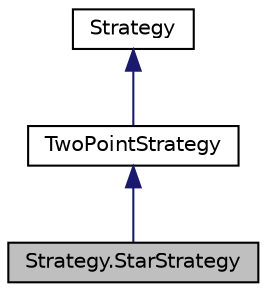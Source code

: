 digraph "Strategy.StarStrategy"
{
 // LATEX_PDF_SIZE
  edge [fontname="Helvetica",fontsize="10",labelfontname="Helvetica",labelfontsize="10"];
  node [fontname="Helvetica",fontsize="10",shape=record];
  Node1 [label="Strategy.StarStrategy",height=0.2,width=0.4,color="black", fillcolor="grey75", style="filled", fontcolor="black",tooltip="Implements the star drawing strategy"];
  Node2 -> Node1 [dir="back",color="midnightblue",fontsize="10",style="solid"];
  Node2 [label="TwoPointStrategy",height=0.2,width=0.4,color="black", fillcolor="white", style="filled",URL="$class_strategy_1_1_two_point_strategy.html",tooltip="Base class for all shapes that requires 2 points to be drawn"];
  Node3 -> Node2 [dir="back",color="midnightblue",fontsize="10",style="solid"];
  Node3 [label="Strategy",height=0.2,width=0.4,color="black", fillcolor="white", style="filled",URL="$class_strategy_1_1_strategy.html",tooltip="Base class for each shape strategy."];
}
